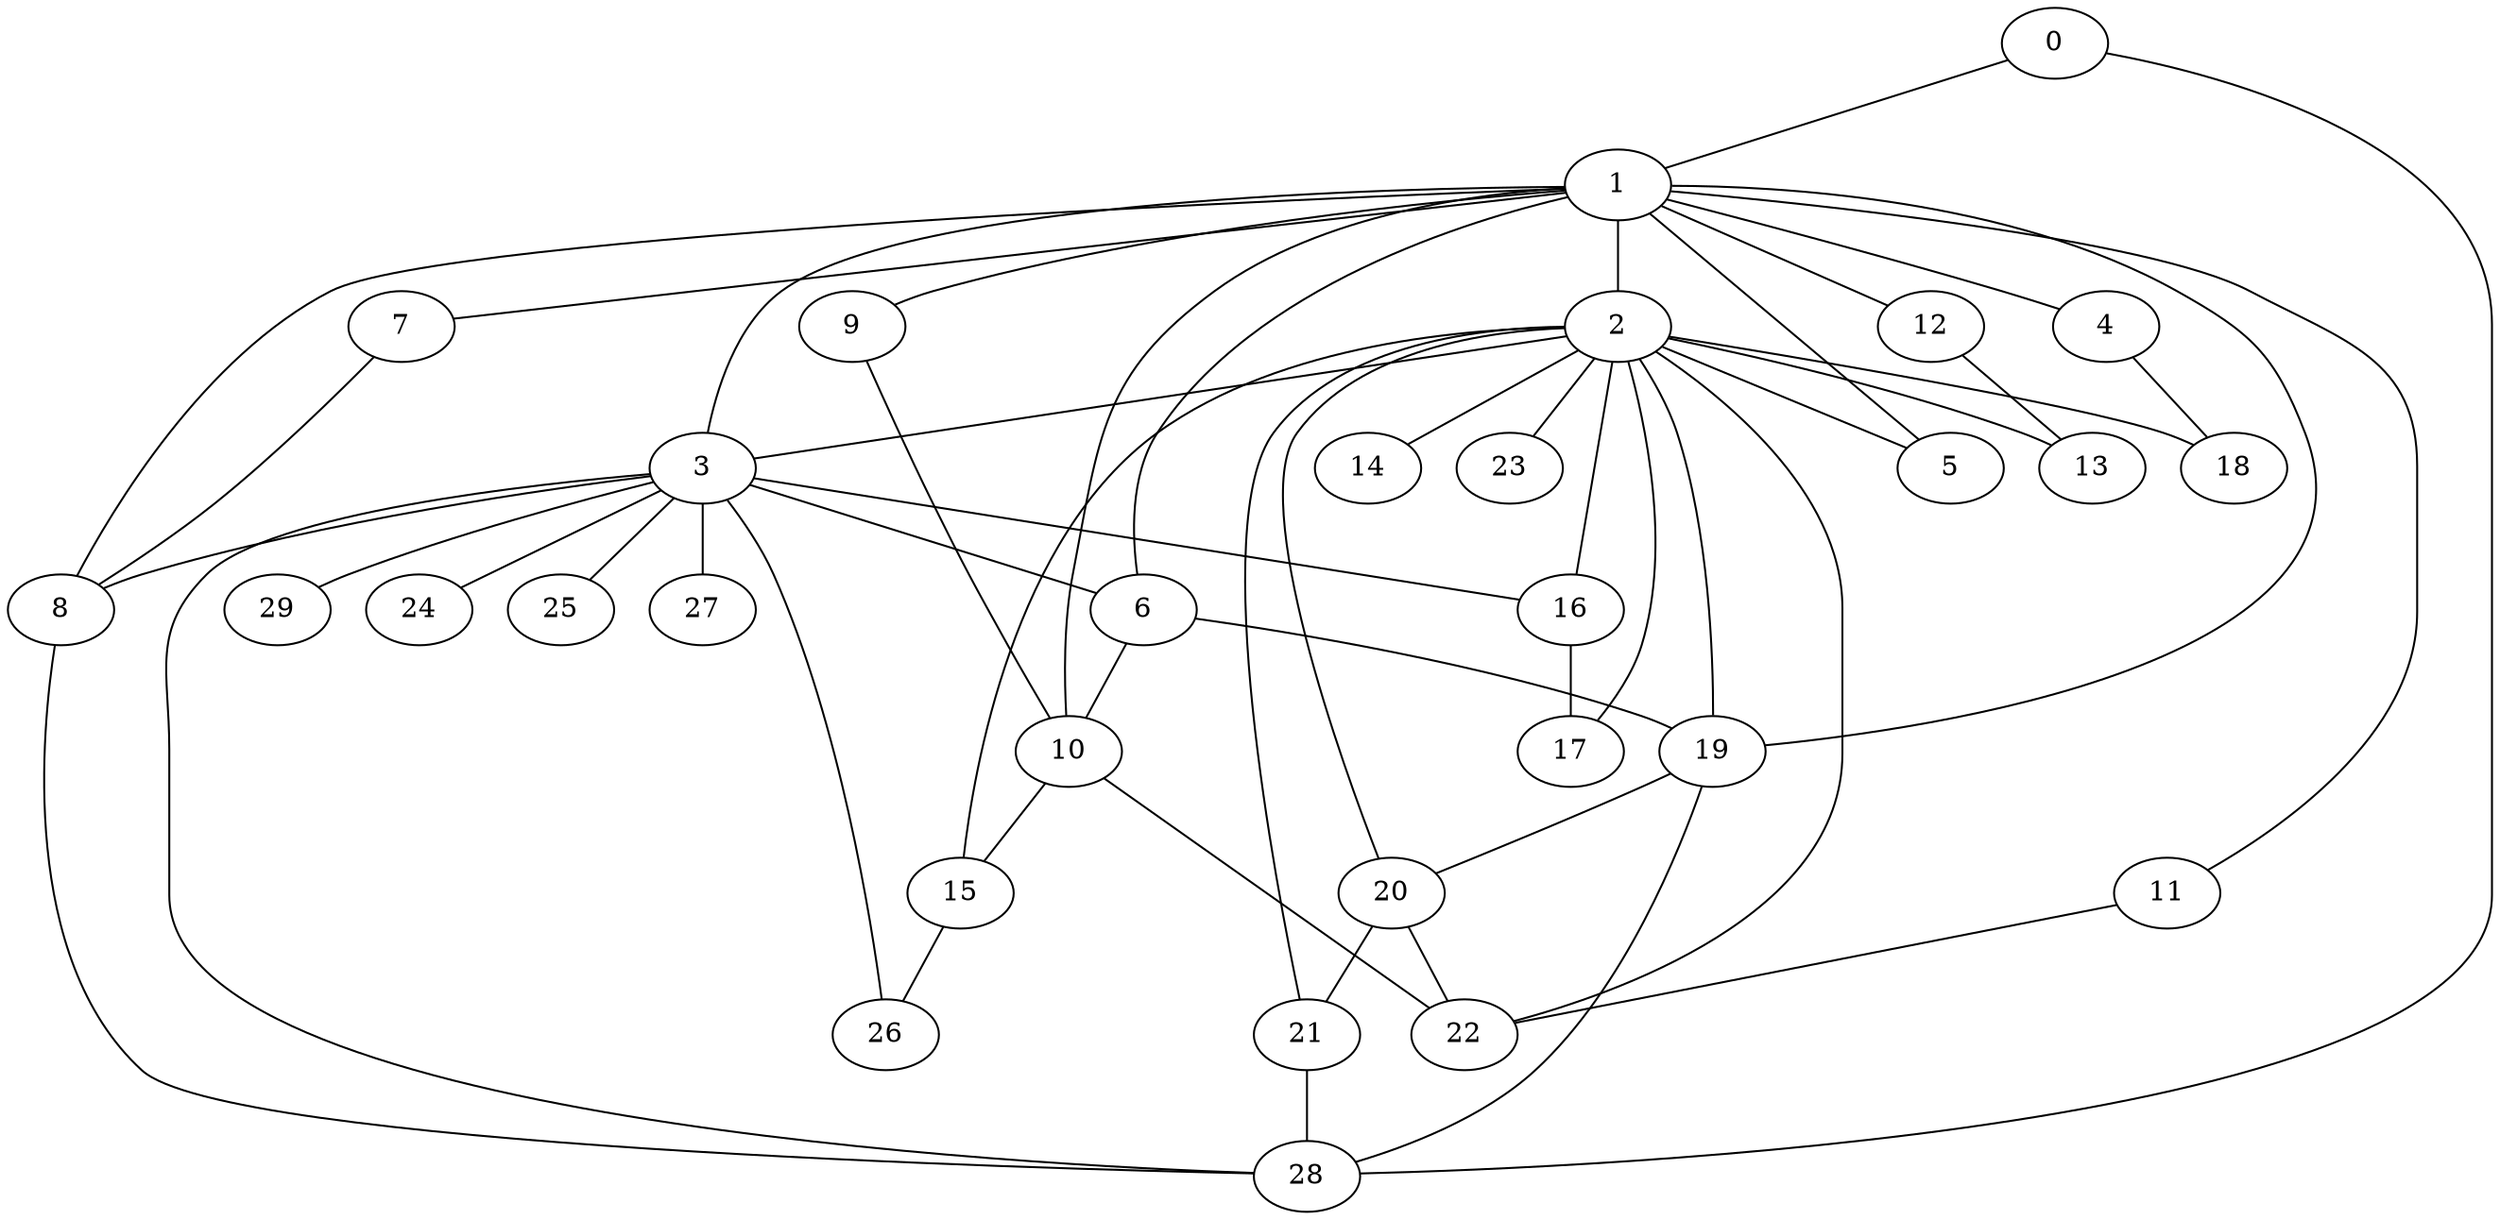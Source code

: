 
graph graphname {
    0 -- 1
0 -- 28
1 -- 2
1 -- 3
1 -- 4
1 -- 5
1 -- 6
1 -- 7
1 -- 8
1 -- 9
1 -- 10
1 -- 11
1 -- 12
1 -- 19
2 -- 13
2 -- 14
2 -- 15
2 -- 16
2 -- 17
2 -- 18
2 -- 19
2 -- 20
2 -- 21
2 -- 22
2 -- 23
2 -- 5
2 -- 3
3 -- 24
3 -- 25
3 -- 26
3 -- 27
3 -- 28
3 -- 29
3 -- 6
3 -- 16
3 -- 8
4 -- 18
6 -- 10
6 -- 19
7 -- 8
8 -- 28
9 -- 10
10 -- 15
10 -- 22
11 -- 22
12 -- 13
15 -- 26
16 -- 17
19 -- 28
19 -- 20
20 -- 21
20 -- 22
21 -- 28

}
